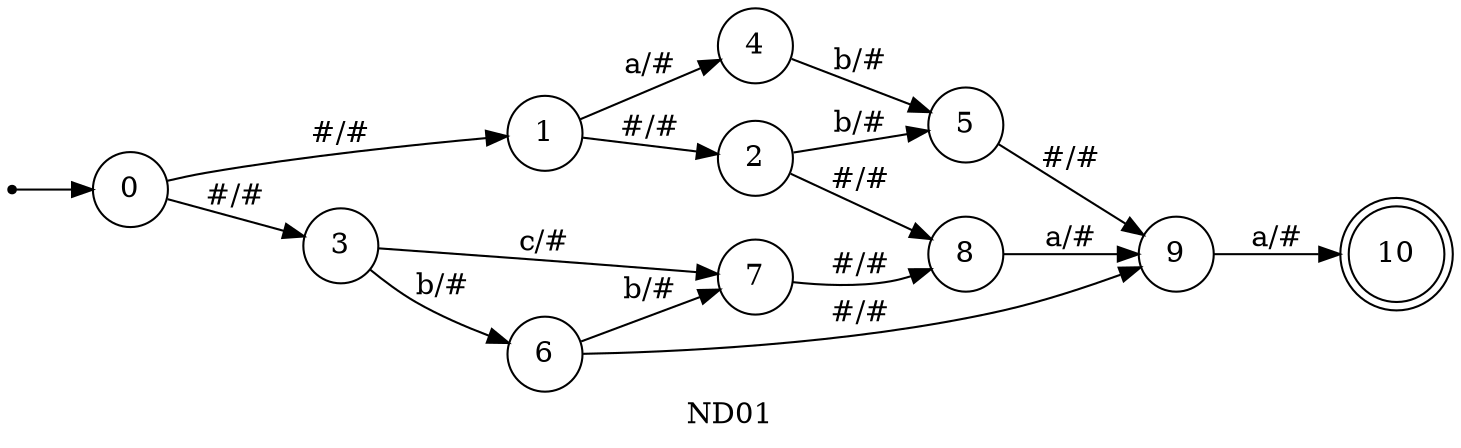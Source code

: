 digraph G {
	rankdir=LR;
	label="ND01"
	init0 [shape=point];
	init0 -> 0;
	0 [shape=circle]
	0 -> 3 [label="#/#"]
	0 -> 1 [label="#/#"]
	1 [shape=circle]
	1 -> 2 [label="#/#"]
	1 -> 4 [label="a/#"]
	10 [shape=doublecircle]
	2 [shape=circle]
	2 -> 8 [label="#/#"]
	2 -> 5 [label="b/#"]
	3 [shape=circle]
	3 -> 6 [label="b/#"]
	3 -> 7 [label="c/#"]
	4 [shape=circle]
	4 -> 5 [label="b/#"]
	5 [shape=circle]
	5 -> 9 [label="#/#"]
	6 [shape=circle]
	6 -> 9 [label="#/#"]
	6 -> 7 [label="b/#"]
	7 [shape=circle]
	7 -> 8 [label="#/#"]
	8 [shape=circle]
	8 -> 9 [label="a/#"]
	9 [shape=circle]
	9 -> 10 [label="a/#"]
}
